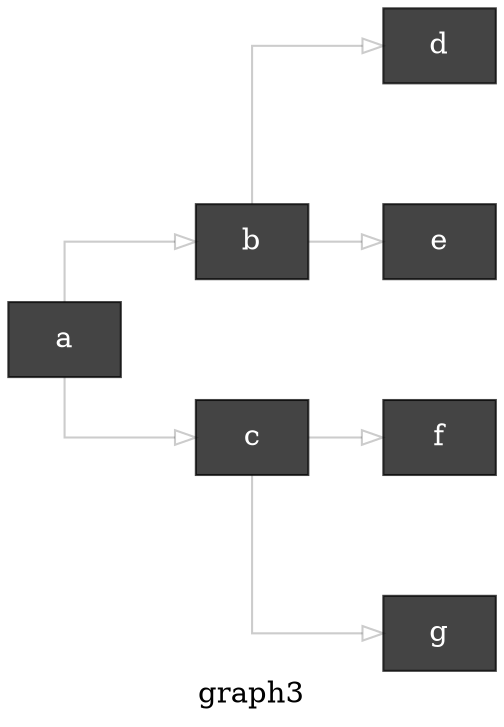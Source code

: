 digraph graph3 {
  label=graph3
  rankdir=LR
  splines=ortho
  nodesep=0.8
  node [shape=box, style=filled, color="#000000bb", fontcolor=white]
  edge [color="#00000033", arrowhead=onormal]
  a->{b c}
  b->{d e}
  c->{f g}
}
